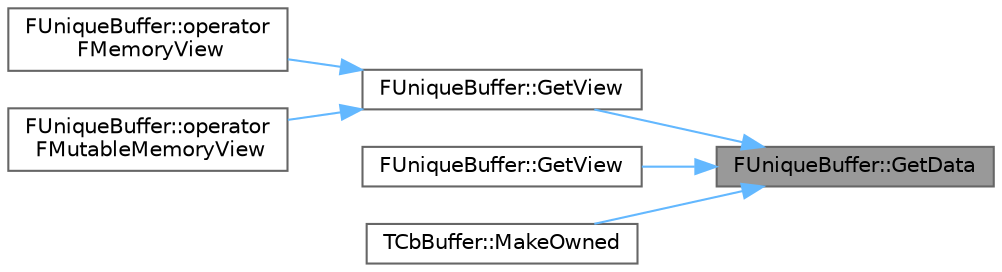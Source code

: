 digraph "FUniqueBuffer::GetData"
{
 // INTERACTIVE_SVG=YES
 // LATEX_PDF_SIZE
  bgcolor="transparent";
  edge [fontname=Helvetica,fontsize=10,labelfontname=Helvetica,labelfontsize=10];
  node [fontname=Helvetica,fontsize=10,shape=box,height=0.2,width=0.4];
  rankdir="RL";
  Node1 [id="Node000001",label="FUniqueBuffer::GetData",height=0.2,width=0.4,color="gray40", fillcolor="grey60", style="filled", fontcolor="black",tooltip="Returns a pointer to the start of the buffer."];
  Node1 -> Node2 [id="edge1_Node000001_Node000002",dir="back",color="steelblue1",style="solid",tooltip=" "];
  Node2 [id="Node000002",label="FUniqueBuffer::GetView",height=0.2,width=0.4,color="grey40", fillcolor="white", style="filled",URL="$da/d4b/classFUniqueBuffer.html#aa950c417cae1e956038340a104a72a2d",tooltip="Returns a view of the buffer."];
  Node2 -> Node3 [id="edge2_Node000002_Node000003",dir="back",color="steelblue1",style="solid",tooltip=" "];
  Node3 [id="Node000003",label="FUniqueBuffer::operator\l FMemoryView",height=0.2,width=0.4,color="grey40", fillcolor="white", style="filled",URL="$da/d4b/classFUniqueBuffer.html#a3f47850f5f7ad0343bc5ae896c69ec61",tooltip=" "];
  Node2 -> Node4 [id="edge3_Node000002_Node000004",dir="back",color="steelblue1",style="solid",tooltip=" "];
  Node4 [id="Node000004",label="FUniqueBuffer::operator\l FMutableMemoryView",height=0.2,width=0.4,color="grey40", fillcolor="white", style="filled",URL="$da/d4b/classFUniqueBuffer.html#ae82517e7a3715d0152bc11a092471ea6",tooltip=" "];
  Node1 -> Node5 [id="edge4_Node000001_Node000005",dir="back",color="steelblue1",style="solid",tooltip=" "];
  Node5 [id="Node000005",label="FUniqueBuffer::GetView",height=0.2,width=0.4,color="grey40", fillcolor="white", style="filled",URL="$da/d4b/classFUniqueBuffer.html#a1cc2f29cb179021d96b53cebe9ed1fa2",tooltip=" "];
  Node1 -> Node6 [id="edge5_Node000001_Node000006",dir="back",color="steelblue1",style="solid",tooltip=" "];
  Node6 [id="Node000006",label="TCbBuffer::MakeOwned",height=0.2,width=0.4,color="grey40", fillcolor="white", style="filled",URL="$d6/d0b/classTCbBuffer.html#a6c7236e3e8438dc9fa4322b6bf37e99e",tooltip="Clone the value, if necessary, to a buffer that this reference has ownership of."];
}
